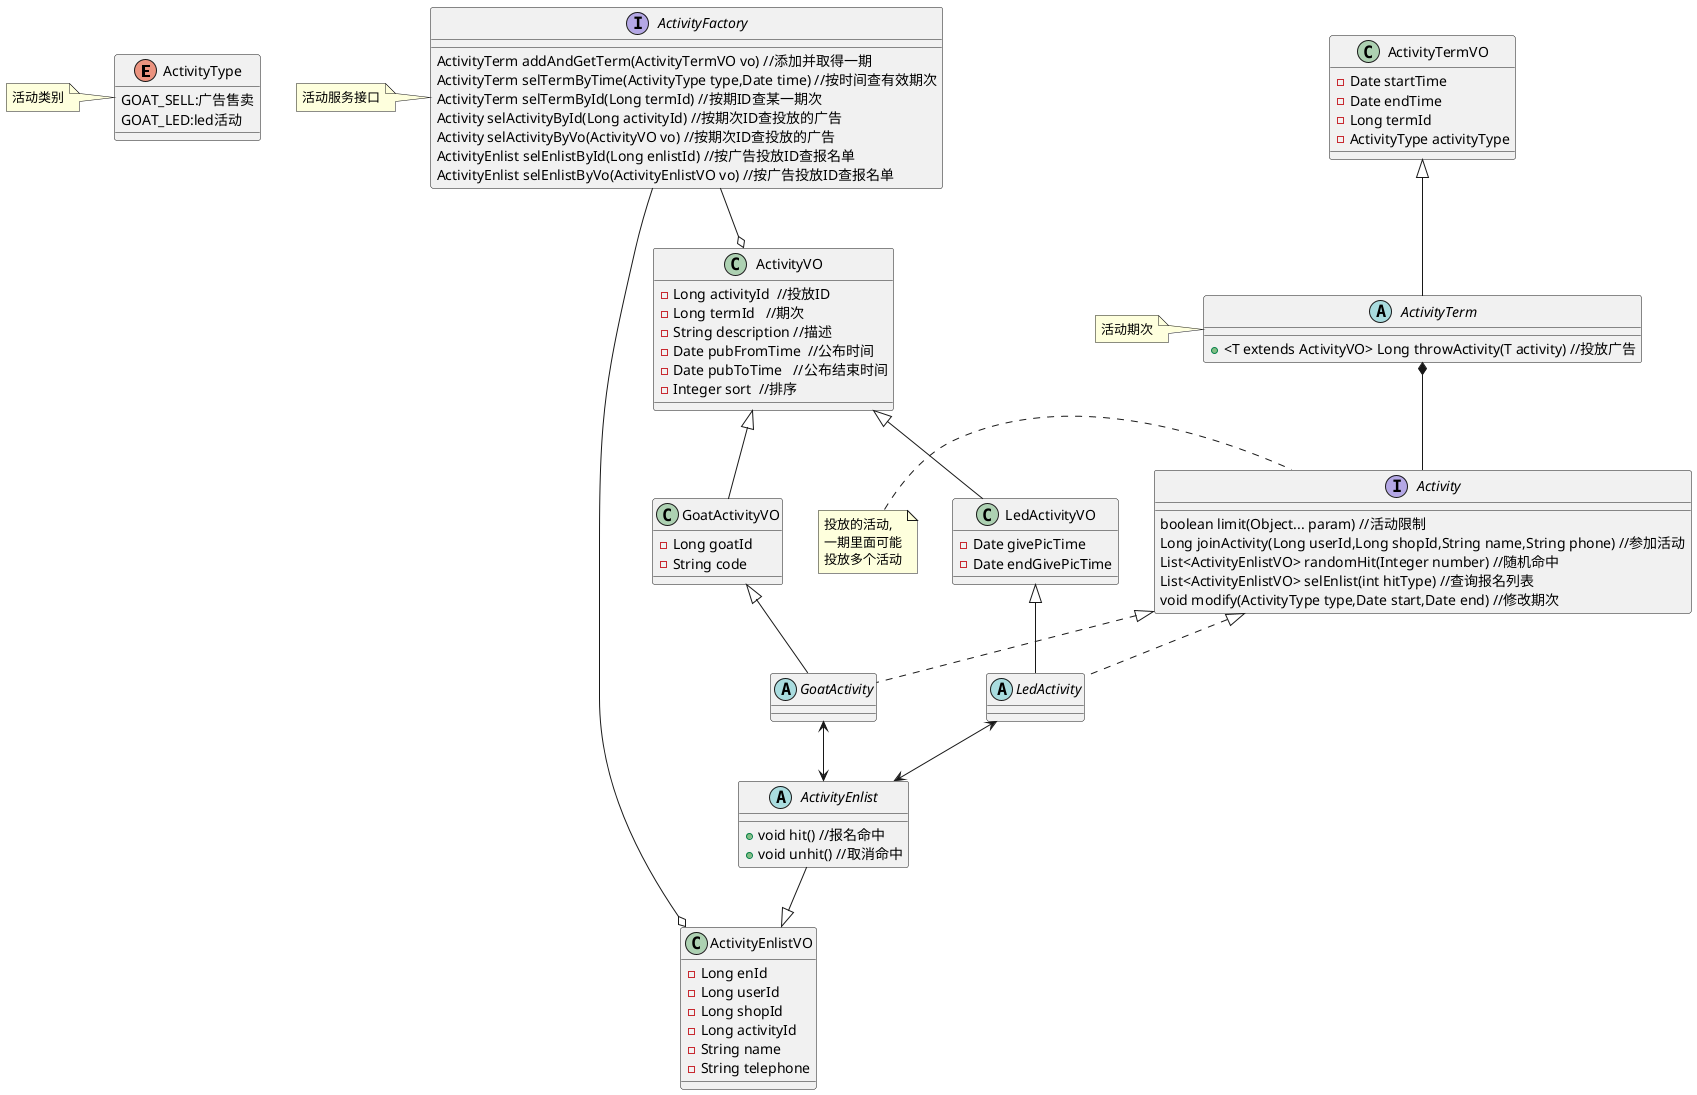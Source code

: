 @startuml

enum ActivityType{
GOAT_SELL:广告售卖
GOAT_LED:led活动
}

note left of ActivityType:活动类别

abstract class ActivityTerm{
+<T extends ActivityVO> Long throwActivity(T activity) //投放广告
}

class ActivityTermVO{
-Date startTime
-Date endTime
-Long termId
-ActivityType activityType
}

note left of ActivityTerm:活动期次

interface Activity{
boolean limit(Object... param) //活动限制
Long joinActivity(Long userId,Long shopId,String name,String phone) //参加活动
List<ActivityEnlistVO> randomHit(Integer number) //随机命中
List<ActivityEnlistVO> selEnlist(int hitType) //查询报名列表
void modify(ActivityType type,Date start,Date end) //修改期次
}

note left of Activity:投放的活动,\n一期里面可能\n投放多个活动

abstract class GoatActivity{
}

class ActivityVO{
-Long activityId  //投放ID
-Long termId   //期次
-String description //描述
-Date pubFromTime  //公布时间
-Date pubToTime   //公布结束时间
-Integer sort  //排序
}

class GoatActivityVO{
-Long goatId
-String code
}

abstract class LedActivity{
}

class LedActivityVO{
-Date givePicTime
-Date endGivePicTime
}

abstract class ActivityEnlist{
+void hit() //报名命中
+void unhit() //取消命中
}

class ActivityEnlistVO{
-Long enId
-Long userId
-Long shopId
-Long activityId
-String name
-String telephone
}

interface ActivityFactory{
ActivityTerm addAndGetTerm(ActivityTermVO vo) //添加并取得一期
ActivityTerm selTermByTime(ActivityType type,Date time) //按时间查有效期次
ActivityTerm selTermById(Long termId) //按期ID查某一期次
Activity selActivityById(Long activityId) //按期次ID查投放的广告
Activity selActivityByVo(ActivityVO vo) //按期次ID查投放的广告
ActivityEnlist selEnlistById(Long enlistId) //按广告投放ID查报名单
ActivityEnlist selEnlistByVo(ActivityEnlistVO vo) //按广告投放ID查报名单

}

note left of ActivityFactory:活动服务接口
Activity <|.. GoatActivity

Activity <|.. LedActivity

ActivityTerm *-- Activity

ActivityTermVO <|--ActivityTerm

GoatActivity <--> ActivityEnlist
LedActivity <--> ActivityEnlist
ActivityFactory --o ActivityEnlistVO
ActivityFactory --o ActivityVO
ActivityVO <|-- LedActivityVO
ActivityVO <|-- GoatActivityVO

LedActivityVO <|-- LedActivity
GoatActivityVO <|-- GoatActivity
ActivityEnlist --|> ActivityEnlistVO
@enduml